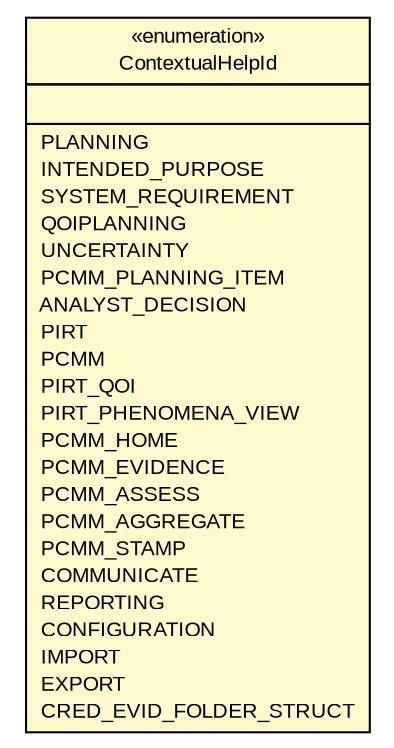 #!/usr/local/bin/dot
#
# Class diagram 
# Generated by UMLGraph version R5_6-24-gf6e263 (http://www.umlgraph.org/)
#

digraph G {
	edge [fontname="arial",fontsize=10,labelfontname="arial",labelfontsize=10];
	node [fontname="arial",fontsize=10,shape=plaintext];
	nodesep=0.25;
	ranksep=0.5;
	// gov.sandia.cf.tools.HelpTools.ContextualHelpId
	c137897 [label=<<table title="gov.sandia.cf.tools.HelpTools.ContextualHelpId" border="0" cellborder="1" cellspacing="0" cellpadding="2" port="p" bgcolor="lemonChiffon" href="./HelpTools.ContextualHelpId.html">
		<tr><td><table border="0" cellspacing="0" cellpadding="1">
<tr><td align="center" balign="center"> &#171;enumeration&#187; </td></tr>
<tr><td align="center" balign="center"> ContextualHelpId </td></tr>
		</table></td></tr>
		<tr><td><table border="0" cellspacing="0" cellpadding="1">
<tr><td align="left" balign="left">  </td></tr>
		</table></td></tr>
		<tr><td><table border="0" cellspacing="0" cellpadding="1">
<tr><td align="left" balign="left"> PLANNING </td></tr>
<tr><td align="left" balign="left"> INTENDED_PURPOSE </td></tr>
<tr><td align="left" balign="left"> SYSTEM_REQUIREMENT </td></tr>
<tr><td align="left" balign="left"> QOIPLANNING </td></tr>
<tr><td align="left" balign="left"> UNCERTAINTY </td></tr>
<tr><td align="left" balign="left"> PCMM_PLANNING_ITEM </td></tr>
<tr><td align="left" balign="left"> ANALYST_DECISION </td></tr>
<tr><td align="left" balign="left"> PIRT </td></tr>
<tr><td align="left" balign="left"> PCMM </td></tr>
<tr><td align="left" balign="left"> PIRT_QOI </td></tr>
<tr><td align="left" balign="left"> PIRT_PHENOMENA_VIEW </td></tr>
<tr><td align="left" balign="left"> PCMM_HOME </td></tr>
<tr><td align="left" balign="left"> PCMM_EVIDENCE </td></tr>
<tr><td align="left" balign="left"> PCMM_ASSESS </td></tr>
<tr><td align="left" balign="left"> PCMM_AGGREGATE </td></tr>
<tr><td align="left" balign="left"> PCMM_STAMP </td></tr>
<tr><td align="left" balign="left"> COMMUNICATE </td></tr>
<tr><td align="left" balign="left"> REPORTING </td></tr>
<tr><td align="left" balign="left"> CONFIGURATION </td></tr>
<tr><td align="left" balign="left"> IMPORT </td></tr>
<tr><td align="left" balign="left"> EXPORT </td></tr>
<tr><td align="left" balign="left"> CRED_EVID_FOLDER_STRUCT </td></tr>
		</table></td></tr>
		</table>>, URL="./HelpTools.ContextualHelpId.html", fontname="arial", fontcolor="black", fontsize=10.0];
}

